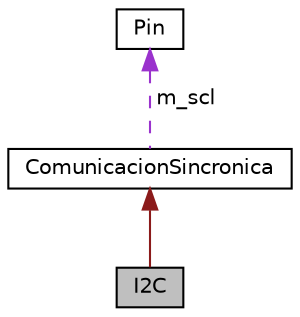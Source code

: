 digraph "I2C"
{
 // LATEX_PDF_SIZE
  edge [fontname="Helvetica",fontsize="10",labelfontname="Helvetica",labelfontsize="10"];
  node [fontname="Helvetica",fontsize="10",shape=record];
  Node1 [label="I2C",height=0.2,width=0.4,color="black", fillcolor="grey75", style="filled", fontcolor="black",tooltip="Clase del objeto I2C El objeto uart genera una comunicación asincrónica de tipo UART."];
  Node2 -> Node1 [dir="back",color="firebrick4",fontsize="10",style="solid",fontname="Helvetica"];
  Node2 [label="ComunicacionSincronica",height=0.2,width=0.4,color="black", fillcolor="white", style="filled",URL="$class_comunicacion_sincronica.html",tooltip="Clase del objeto ComunicacionAsincronica Clase abstracta pura para la generación de comunicaciones si..."];
  Node3 -> Node2 [dir="back",color="darkorchid3",fontsize="10",style="dashed",label=" m_scl" ,fontname="Helvetica"];
  Node3 [label="Pin",height=0.2,width=0.4,color="black", fillcolor="white", style="filled",URL="$class_pin.html",tooltip="Clase del objeto Pin."];
}

